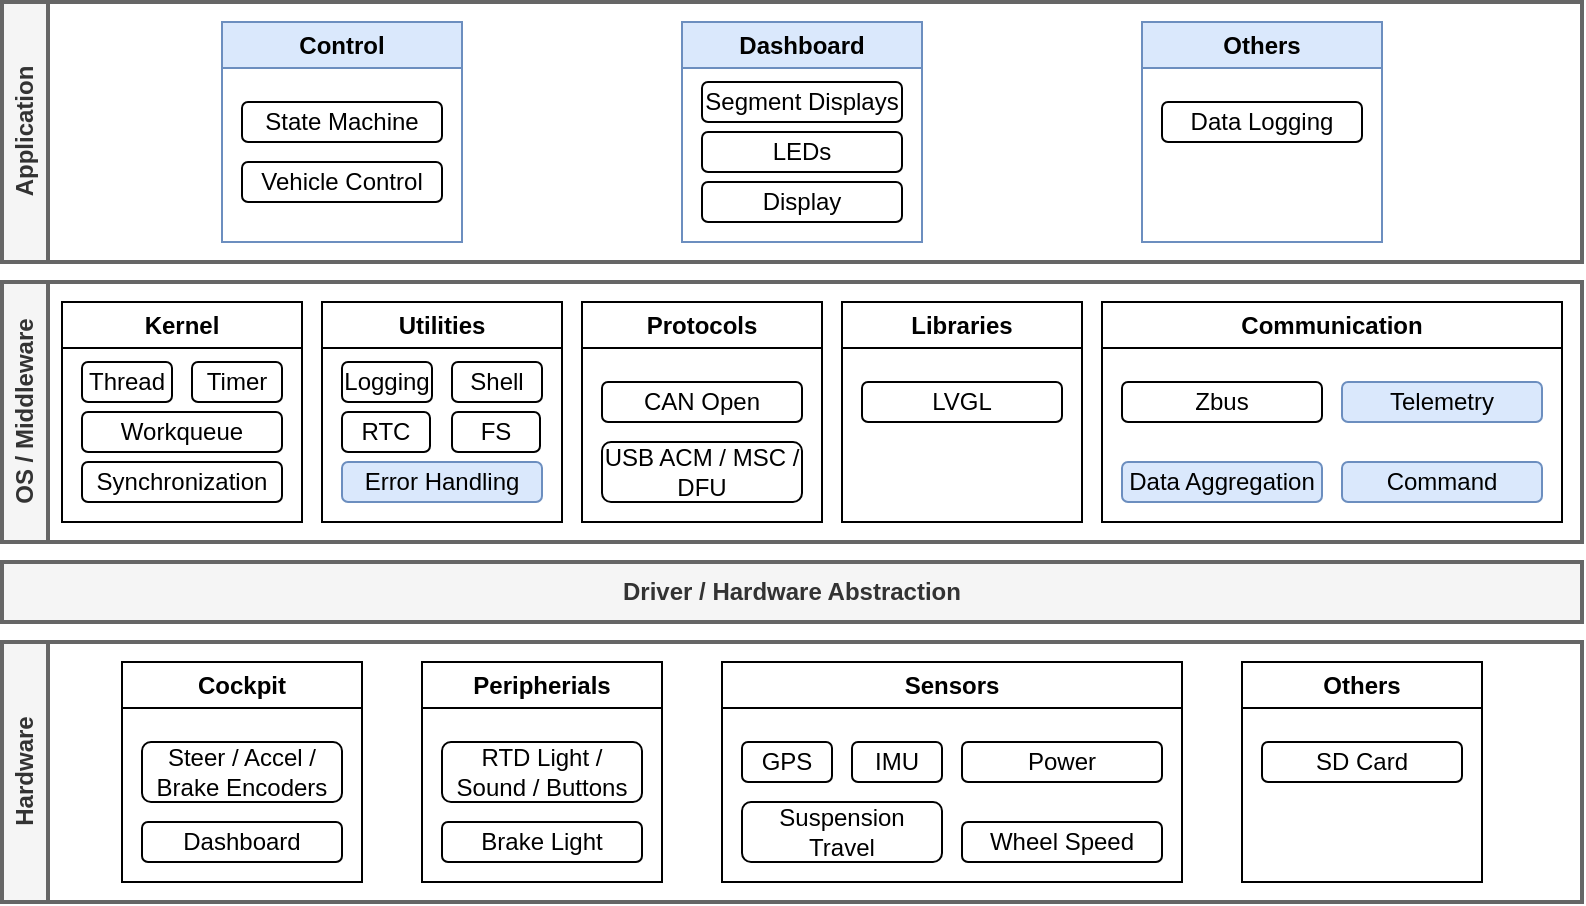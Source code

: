 <mxfile version="27.0.2">
  <diagram id="zb_ROZ6RvvEKENQEIF-X" name="Page-1">
    <mxGraphModel dx="1042" dy="722" grid="1" gridSize="10" guides="1" tooltips="1" connect="1" arrows="1" fold="1" page="1" pageScale="1" pageWidth="827" pageHeight="1169" math="0" shadow="0">
      <root>
        <mxCell id="0" />
        <mxCell id="1" parent="0" />
        <mxCell id="2" value="Hardware" style="swimlane;horizontal=0;whiteSpace=wrap;html=1;fillColor=#f5f5f5;strokeColor=#666666;fontColor=#333333;labelBackgroundColor=none;gradientColor=none;rounded=0;shadow=0;glass=0;strokeWidth=2;" parent="1" vertex="1">
          <mxGeometry x="10" y="330" width="790" height="130" as="geometry">
            <mxRectangle x="40" y="420" width="40" height="80" as="alternateBounds" />
          </mxGeometry>
        </mxCell>
        <mxCell id="12" value="Cockpit" style="swimlane;whiteSpace=wrap;html=1;shadow=0;" parent="2" vertex="1">
          <mxGeometry x="60" y="10" width="120" height="110" as="geometry" />
        </mxCell>
        <mxCell id="36" value="Steer / Accel / Brake Encoders" style="rounded=1;whiteSpace=wrap;html=1;" parent="12" vertex="1">
          <mxGeometry x="10" y="40" width="100" height="30" as="geometry" />
        </mxCell>
        <mxCell id="37" value="Dashboard" style="rounded=1;whiteSpace=wrap;html=1;" parent="12" vertex="1">
          <mxGeometry x="10" y="80" width="100" height="20" as="geometry" />
        </mxCell>
        <mxCell id="26" value="Peripherials" style="swimlane;whiteSpace=wrap;html=1;" parent="2" vertex="1">
          <mxGeometry x="210" y="10" width="120" height="110" as="geometry" />
        </mxCell>
        <mxCell id="34" value="RTD Light / Sound / Buttons" style="rounded=1;whiteSpace=wrap;html=1;" parent="26" vertex="1">
          <mxGeometry x="10" y="40" width="100" height="30" as="geometry" />
        </mxCell>
        <mxCell id="35" value="Brake Light" style="rounded=1;whiteSpace=wrap;html=1;" parent="26" vertex="1">
          <mxGeometry x="10" y="80" width="100" height="20" as="geometry" />
        </mxCell>
        <mxCell id="38" value="Sensors" style="swimlane;whiteSpace=wrap;html=1;" parent="2" vertex="1">
          <mxGeometry x="360" y="10" width="230" height="110" as="geometry" />
        </mxCell>
        <mxCell id="39" value="GPS" style="rounded=1;whiteSpace=wrap;html=1;" parent="38" vertex="1">
          <mxGeometry x="10" y="40" width="45" height="20" as="geometry" />
        </mxCell>
        <mxCell id="41" value="Suspension Travel" style="rounded=1;whiteSpace=wrap;html=1;" parent="38" vertex="1">
          <mxGeometry x="10" y="70" width="100" height="30" as="geometry" />
        </mxCell>
        <mxCell id="40" value="IMU" style="rounded=1;whiteSpace=wrap;html=1;" parent="38" vertex="1">
          <mxGeometry x="65" y="40" width="45" height="20" as="geometry" />
        </mxCell>
        <mxCell id="43" value="Power" style="rounded=1;whiteSpace=wrap;html=1;" parent="38" vertex="1">
          <mxGeometry x="120" y="40" width="100" height="20" as="geometry" />
        </mxCell>
        <mxCell id="42" value="Wheel Speed" style="rounded=1;whiteSpace=wrap;html=1;" parent="38" vertex="1">
          <mxGeometry x="120" y="80" width="100" height="20" as="geometry" />
        </mxCell>
        <mxCell id="73" value="Others" style="swimlane;whiteSpace=wrap;html=1;" parent="2" vertex="1">
          <mxGeometry x="620" y="10" width="120" height="110" as="geometry" />
        </mxCell>
        <mxCell id="75" value="SD Card" style="rounded=1;whiteSpace=wrap;html=1;" parent="73" vertex="1">
          <mxGeometry x="10" y="40" width="100" height="20" as="geometry" />
        </mxCell>
        <mxCell id="3" value="OS / Middleware" style="swimlane;horizontal=0;whiteSpace=wrap;html=1;startSize=23;fillColor=#f5f5f5;fontColor=#333333;strokeColor=#666666;strokeWidth=2;" parent="1" vertex="1">
          <mxGeometry x="10" y="150" width="790" height="130" as="geometry" />
        </mxCell>
        <mxCell id="49" value="Kernel" style="swimlane;whiteSpace=wrap;html=1;startSize=23;" parent="3" vertex="1">
          <mxGeometry x="30" y="10" width="120" height="110" as="geometry" />
        </mxCell>
        <mxCell id="50" value="Thread" style="rounded=1;whiteSpace=wrap;html=1;" parent="49" vertex="1">
          <mxGeometry x="10" y="30" width="45" height="20" as="geometry" />
        </mxCell>
        <mxCell id="51" value="Workqueue" style="rounded=1;whiteSpace=wrap;html=1;" parent="49" vertex="1">
          <mxGeometry x="10" y="55" width="100" height="20" as="geometry" />
        </mxCell>
        <mxCell id="53" value="Synchron&lt;span style=&quot;background-color: transparent;&quot;&gt;ization&lt;/span&gt;" style="rounded=1;whiteSpace=wrap;html=1;" parent="49" vertex="1">
          <mxGeometry x="10" y="80" width="100" height="20" as="geometry" />
        </mxCell>
        <mxCell id="63" value="Timer" style="rounded=1;whiteSpace=wrap;html=1;" parent="49" vertex="1">
          <mxGeometry x="65" y="30" width="45" height="20" as="geometry" />
        </mxCell>
        <mxCell id="54" value="Utilities" style="swimlane;whiteSpace=wrap;html=1;" parent="3" vertex="1">
          <mxGeometry x="160" y="10" width="120" height="110" as="geometry" />
        </mxCell>
        <mxCell id="55" value="Shell" style="rounded=1;whiteSpace=wrap;html=1;" parent="54" vertex="1">
          <mxGeometry x="65" y="30" width="45" height="20" as="geometry" />
        </mxCell>
        <mxCell id="56" value="Logging" style="rounded=1;whiteSpace=wrap;html=1;" parent="54" vertex="1">
          <mxGeometry x="10" y="30" width="45" height="20" as="geometry" />
        </mxCell>
        <mxCell id="62" value="RTC" style="rounded=1;whiteSpace=wrap;html=1;" parent="54" vertex="1">
          <mxGeometry x="10" y="55" width="44" height="20" as="geometry" />
        </mxCell>
        <mxCell id="60" value="Error Handling" style="rounded=1;whiteSpace=wrap;html=1;fillColor=#dae8fc;strokeColor=#6c8ebf;" parent="54" vertex="1">
          <mxGeometry x="10" y="80" width="100" height="20" as="geometry" />
        </mxCell>
        <mxCell id="76" value="FS" style="rounded=1;whiteSpace=wrap;html=1;" parent="54" vertex="1">
          <mxGeometry x="65" y="55" width="44" height="20" as="geometry" />
        </mxCell>
        <mxCell id="44" value="Protocols" style="swimlane;whiteSpace=wrap;html=1;startSize=23;" parent="3" vertex="1">
          <mxGeometry x="290" y="10" width="120" height="110" as="geometry" />
        </mxCell>
        <mxCell id="45" value="CAN Open" style="rounded=1;whiteSpace=wrap;html=1;fillStyle=auto;" parent="44" vertex="1">
          <mxGeometry x="10" y="40" width="100" height="20" as="geometry" />
        </mxCell>
        <mxCell id="46" value="USB ACM / MSC / DFU" style="rounded=1;whiteSpace=wrap;html=1;" parent="44" vertex="1">
          <mxGeometry x="10" y="70" width="100" height="30" as="geometry" />
        </mxCell>
        <mxCell id="79" value="Libraries" style="swimlane;whiteSpace=wrap;html=1;startSize=23;" parent="3" vertex="1">
          <mxGeometry x="420" y="10" width="120" height="110" as="geometry" />
        </mxCell>
        <mxCell id="80" value="LVGL" style="rounded=1;whiteSpace=wrap;html=1;" parent="79" vertex="1">
          <mxGeometry x="10" y="40" width="100" height="20" as="geometry" />
        </mxCell>
        <mxCell id="57" value="Communication" style="swimlane;whiteSpace=wrap;html=1;" parent="3" vertex="1">
          <mxGeometry x="550" y="10" width="230" height="110" as="geometry" />
        </mxCell>
        <mxCell id="58" value="Zbus" style="rounded=1;whiteSpace=wrap;html=1;" parent="57" vertex="1">
          <mxGeometry x="10" y="40" width="100" height="20" as="geometry" />
        </mxCell>
        <mxCell id="59" value="Telemetry" style="rounded=1;whiteSpace=wrap;html=1;fillColor=#dae8fc;strokeColor=#6c8ebf;" parent="57" vertex="1">
          <mxGeometry x="120" y="40" width="100" height="20" as="geometry" />
        </mxCell>
        <mxCell id="64" value="Data Aggregation" style="rounded=1;whiteSpace=wrap;html=1;fillColor=#dae8fc;strokeColor=#6c8ebf;" parent="57" vertex="1">
          <mxGeometry x="10" y="80" width="100" height="20" as="geometry" />
        </mxCell>
        <mxCell id="61" value="Command" style="rounded=1;whiteSpace=wrap;html=1;fillColor=#dae8fc;strokeColor=#6c8ebf;" parent="57" vertex="1">
          <mxGeometry x="120" y="80" width="100" height="20" as="geometry" />
        </mxCell>
        <mxCell id="5" value="Application" style="swimlane;horizontal=0;whiteSpace=wrap;html=1;strokeWidth=2;fillColor=#f5f5f5;fontColor=#333333;strokeColor=#666666;" parent="1" vertex="1">
          <mxGeometry x="10" y="10" width="790" height="130" as="geometry" />
        </mxCell>
        <mxCell id="66" value="Control" style="swimlane;whiteSpace=wrap;html=1;startSize=23;fillColor=#dae8fc;strokeColor=#6c8ebf;" parent="5" vertex="1">
          <mxGeometry x="110" y="10" width="120" height="110" as="geometry" />
        </mxCell>
        <mxCell id="67" value="State Machine" style="rounded=1;whiteSpace=wrap;html=1;" parent="66" vertex="1">
          <mxGeometry x="10" y="40" width="100" height="20" as="geometry" />
        </mxCell>
        <mxCell id="68" value="Vehicle Control" style="rounded=1;whiteSpace=wrap;html=1;" parent="66" vertex="1">
          <mxGeometry x="10" y="70" width="100" height="20" as="geometry" />
        </mxCell>
        <mxCell id="69" value="Dashboard" style="swimlane;whiteSpace=wrap;html=1;startSize=23;fillColor=#dae8fc;strokeColor=#6c8ebf;" parent="5" vertex="1">
          <mxGeometry x="340" y="10" width="120" height="110" as="geometry" />
        </mxCell>
        <mxCell id="70" value="Segment Displays" style="rounded=1;whiteSpace=wrap;html=1;" parent="69" vertex="1">
          <mxGeometry x="10" y="30" width="100" height="20" as="geometry" />
        </mxCell>
        <mxCell id="71" value="Display" style="rounded=1;whiteSpace=wrap;html=1;" parent="69" vertex="1">
          <mxGeometry x="10" y="80" width="100" height="20" as="geometry" />
        </mxCell>
        <mxCell id="72" value="LEDs" style="rounded=1;whiteSpace=wrap;html=1;" parent="69" vertex="1">
          <mxGeometry x="10" y="55" width="100" height="20" as="geometry" />
        </mxCell>
        <mxCell id="77" value="Others" style="swimlane;whiteSpace=wrap;html=1;startSize=23;fillColor=#dae8fc;strokeColor=#6c8ebf;glass=0;rounded=0;shadow=0;" parent="5" vertex="1">
          <mxGeometry x="570" y="10" width="120" height="110" as="geometry" />
        </mxCell>
        <mxCell id="78" value="Data Logging" style="rounded=1;whiteSpace=wrap;html=1;" parent="77" vertex="1">
          <mxGeometry x="10" y="40" width="100" height="20" as="geometry" />
        </mxCell>
        <mxCell id="48" value="&lt;b&gt;Driver / Hardware Abstraction&lt;/b&gt;" style="rounded=0;whiteSpace=wrap;html=1;fillColor=#f5f5f5;strokeColor=#666666;fontColor=#333333;strokeWidth=2;" parent="1" vertex="1">
          <mxGeometry x="10" y="290" width="790" height="30" as="geometry" />
        </mxCell>
      </root>
    </mxGraphModel>
  </diagram>
</mxfile>
